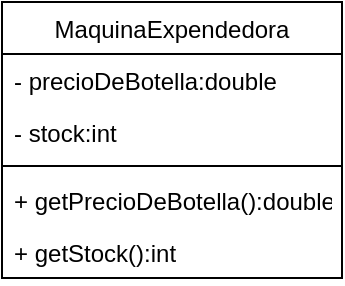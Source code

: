 <mxfile version="20.5.3" type="github">
  <diagram id="C5RBs43oDa-KdzZeNtuy" name="Page-1">
    <mxGraphModel dx="868" dy="450" grid="1" gridSize="10" guides="1" tooltips="1" connect="1" arrows="1" fold="1" page="1" pageScale="1" pageWidth="827" pageHeight="1169" math="0" shadow="0">
      <root>
        <mxCell id="WIyWlLk6GJQsqaUBKTNV-0" />
        <mxCell id="WIyWlLk6GJQsqaUBKTNV-1" parent="WIyWlLk6GJQsqaUBKTNV-0" />
        <mxCell id="WuMMeOQCFDjRhpGuHjqa-0" value="MaquinaExpendedora" style="swimlane;fontStyle=0;align=center;verticalAlign=top;childLayout=stackLayout;horizontal=1;startSize=26;horizontalStack=0;resizeParent=1;resizeParentMax=0;resizeLast=0;collapsible=1;marginBottom=0;" vertex="1" parent="WIyWlLk6GJQsqaUBKTNV-1">
          <mxGeometry x="80" y="120" width="170" height="138" as="geometry" />
        </mxCell>
        <mxCell id="WuMMeOQCFDjRhpGuHjqa-1" value="- precioDeBotella:double" style="text;strokeColor=none;fillColor=none;align=left;verticalAlign=top;spacingLeft=4;spacingRight=4;overflow=hidden;rotatable=0;points=[[0,0.5],[1,0.5]];portConstraint=eastwest;" vertex="1" parent="WuMMeOQCFDjRhpGuHjqa-0">
          <mxGeometry y="26" width="170" height="26" as="geometry" />
        </mxCell>
        <mxCell id="WuMMeOQCFDjRhpGuHjqa-4" value="- stock:int" style="text;strokeColor=none;fillColor=none;align=left;verticalAlign=top;spacingLeft=4;spacingRight=4;overflow=hidden;rotatable=0;points=[[0,0.5],[1,0.5]];portConstraint=eastwest;" vertex="1" parent="WuMMeOQCFDjRhpGuHjqa-0">
          <mxGeometry y="52" width="170" height="26" as="geometry" />
        </mxCell>
        <mxCell id="WuMMeOQCFDjRhpGuHjqa-2" value="" style="line;strokeWidth=1;fillColor=none;align=left;verticalAlign=middle;spacingTop=-1;spacingLeft=3;spacingRight=3;rotatable=0;labelPosition=right;points=[];portConstraint=eastwest;strokeColor=inherit;" vertex="1" parent="WuMMeOQCFDjRhpGuHjqa-0">
          <mxGeometry y="78" width="170" height="8" as="geometry" />
        </mxCell>
        <mxCell id="WuMMeOQCFDjRhpGuHjqa-3" value="+ getPrecioDeBotella():double" style="text;strokeColor=none;fillColor=none;align=left;verticalAlign=top;spacingLeft=4;spacingRight=4;overflow=hidden;rotatable=0;points=[[0,0.5],[1,0.5]];portConstraint=eastwest;" vertex="1" parent="WuMMeOQCFDjRhpGuHjqa-0">
          <mxGeometry y="86" width="170" height="26" as="geometry" />
        </mxCell>
        <mxCell id="WuMMeOQCFDjRhpGuHjqa-5" value="+ getStock():int" style="text;strokeColor=none;fillColor=none;align=left;verticalAlign=top;spacingLeft=4;spacingRight=4;overflow=hidden;rotatable=0;points=[[0,0.5],[1,0.5]];portConstraint=eastwest;" vertex="1" parent="WuMMeOQCFDjRhpGuHjqa-0">
          <mxGeometry y="112" width="170" height="26" as="geometry" />
        </mxCell>
      </root>
    </mxGraphModel>
  </diagram>
</mxfile>
